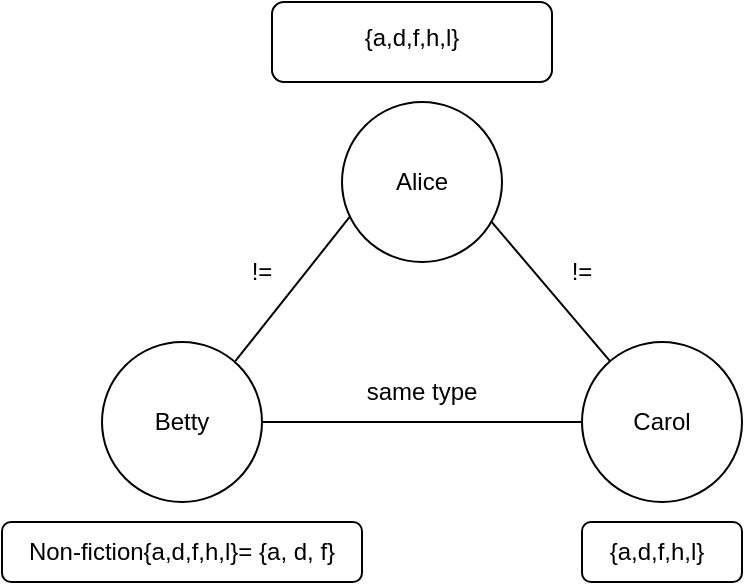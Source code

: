 <mxfile version="21.0.8" type="device"><diagram name="Page-1" id="3IuhGcv376jMZbkiEYcz"><mxGraphModel dx="617" dy="401" grid="1" gridSize="10" guides="1" tooltips="1" connect="1" arrows="1" fold="1" page="1" pageScale="1" pageWidth="850" pageHeight="1100" math="0" shadow="0"><root><mxCell id="0"/><mxCell id="1" parent="0"/><mxCell id="It70Lt2mH5g7yZBQkb7C-1" value="" style="ellipse;whiteSpace=wrap;html=1;aspect=fixed;" vertex="1" parent="1"><mxGeometry x="200" y="240" width="80" height="80" as="geometry"/></mxCell><mxCell id="It70Lt2mH5g7yZBQkb7C-2" value="" style="ellipse;whiteSpace=wrap;html=1;aspect=fixed;" vertex="1" parent="1"><mxGeometry x="320" y="120" width="80" height="80" as="geometry"/></mxCell><mxCell id="It70Lt2mH5g7yZBQkb7C-3" value="" style="ellipse;whiteSpace=wrap;html=1;aspect=fixed;" vertex="1" parent="1"><mxGeometry x="440" y="240" width="80" height="80" as="geometry"/></mxCell><mxCell id="It70Lt2mH5g7yZBQkb7C-6" value="" style="endArrow=none;html=1;rounded=0;entryX=0.053;entryY=0.712;entryDx=0;entryDy=0;exitX=0.833;exitY=0.12;exitDx=0;exitDy=0;exitPerimeter=0;entryPerimeter=0;" edge="1" parent="1" source="It70Lt2mH5g7yZBQkb7C-1" target="It70Lt2mH5g7yZBQkb7C-2"><mxGeometry width="50" height="50" relative="1" as="geometry"><mxPoint x="270" y="250" as="sourcePoint"/><mxPoint x="320" y="200" as="targetPoint"/></mxGeometry></mxCell><mxCell id="It70Lt2mH5g7yZBQkb7C-7" value="" style="endArrow=none;html=1;rounded=0;exitX=0.931;exitY=0.744;exitDx=0;exitDy=0;exitPerimeter=0;" edge="1" parent="1" source="It70Lt2mH5g7yZBQkb7C-2" target="It70Lt2mH5g7yZBQkb7C-3"><mxGeometry width="50" height="50" relative="1" as="geometry"><mxPoint x="390" y="180" as="sourcePoint"/><mxPoint x="450" y="280" as="targetPoint"/></mxGeometry></mxCell><mxCell id="It70Lt2mH5g7yZBQkb7C-9" value="" style="endArrow=none;html=1;rounded=0;entryX=0;entryY=0.5;entryDx=0;entryDy=0;exitX=1;exitY=0.5;exitDx=0;exitDy=0;" edge="1" parent="1" source="It70Lt2mH5g7yZBQkb7C-1" target="It70Lt2mH5g7yZBQkb7C-3"><mxGeometry width="50" height="50" relative="1" as="geometry"><mxPoint x="320" y="260" as="sourcePoint"/><mxPoint x="370" y="210" as="targetPoint"/></mxGeometry></mxCell><mxCell id="It70Lt2mH5g7yZBQkb7C-10" value="Alice" style="text;html=1;strokeColor=none;fillColor=none;align=center;verticalAlign=middle;whiteSpace=wrap;rounded=0;" vertex="1" parent="1"><mxGeometry x="330" y="145" width="60" height="30" as="geometry"/></mxCell><mxCell id="It70Lt2mH5g7yZBQkb7C-11" value="Betty" style="text;html=1;strokeColor=none;fillColor=none;align=center;verticalAlign=middle;whiteSpace=wrap;rounded=0;" vertex="1" parent="1"><mxGeometry x="210" y="265" width="60" height="30" as="geometry"/></mxCell><mxCell id="It70Lt2mH5g7yZBQkb7C-12" value="Carol" style="text;html=1;strokeColor=none;fillColor=none;align=center;verticalAlign=middle;whiteSpace=wrap;rounded=0;" vertex="1" parent="1"><mxGeometry x="450" y="265" width="60" height="30" as="geometry"/></mxCell><mxCell id="It70Lt2mH5g7yZBQkb7C-13" value="same type" style="text;html=1;strokeColor=none;fillColor=none;align=center;verticalAlign=middle;whiteSpace=wrap;rounded=0;" vertex="1" parent="1"><mxGeometry x="330" y="250" width="60" height="30" as="geometry"/></mxCell><mxCell id="It70Lt2mH5g7yZBQkb7C-14" value="!=" style="text;html=1;strokeColor=none;fillColor=none;align=center;verticalAlign=middle;whiteSpace=wrap;rounded=0;" vertex="1" parent="1"><mxGeometry x="410" y="190" width="60" height="30" as="geometry"/></mxCell><mxCell id="It70Lt2mH5g7yZBQkb7C-15" value="!=" style="text;html=1;strokeColor=none;fillColor=none;align=center;verticalAlign=middle;whiteSpace=wrap;rounded=0;" vertex="1" parent="1"><mxGeometry x="250" y="190" width="60" height="30" as="geometry"/></mxCell><mxCell id="It70Lt2mH5g7yZBQkb7C-19" value="" style="rounded=1;whiteSpace=wrap;html=1;" vertex="1" parent="1"><mxGeometry x="285" y="70" width="140" height="40" as="geometry"/></mxCell><mxCell id="It70Lt2mH5g7yZBQkb7C-20" value="&lt;div&gt;{a,d,f,h,l}&lt;/div&gt;&lt;div&gt;&lt;br&gt;&lt;/div&gt;" style="text;html=1;strokeColor=none;fillColor=none;align=center;verticalAlign=middle;whiteSpace=wrap;rounded=0;" vertex="1" parent="1"><mxGeometry x="270" y="80" width="170" height="30" as="geometry"/></mxCell><mxCell id="It70Lt2mH5g7yZBQkb7C-21" value="" style="rounded=1;whiteSpace=wrap;html=1;" vertex="1" parent="1"><mxGeometry x="150" y="330" width="180" height="30" as="geometry"/></mxCell><mxCell id="It70Lt2mH5g7yZBQkb7C-22" value="Non-fiction{a,d,f,h,l}= {a, d, f}" style="text;html=1;strokeColor=none;fillColor=none;align=center;verticalAlign=middle;whiteSpace=wrap;rounded=0;" vertex="1" parent="1"><mxGeometry x="155" y="330" width="170" height="30" as="geometry"/></mxCell><mxCell id="It70Lt2mH5g7yZBQkb7C-23" value="" style="rounded=1;whiteSpace=wrap;html=1;" vertex="1" parent="1"><mxGeometry x="440" y="330" width="80" height="30" as="geometry"/></mxCell><mxCell id="It70Lt2mH5g7yZBQkb7C-24" value="{a,d,f,h,l}" style="text;html=1;strokeColor=none;fillColor=none;align=center;verticalAlign=middle;whiteSpace=wrap;rounded=0;" vertex="1" parent="1"><mxGeometry x="445" y="330" width="65" height="30" as="geometry"/></mxCell></root></mxGraphModel></diagram></mxfile>